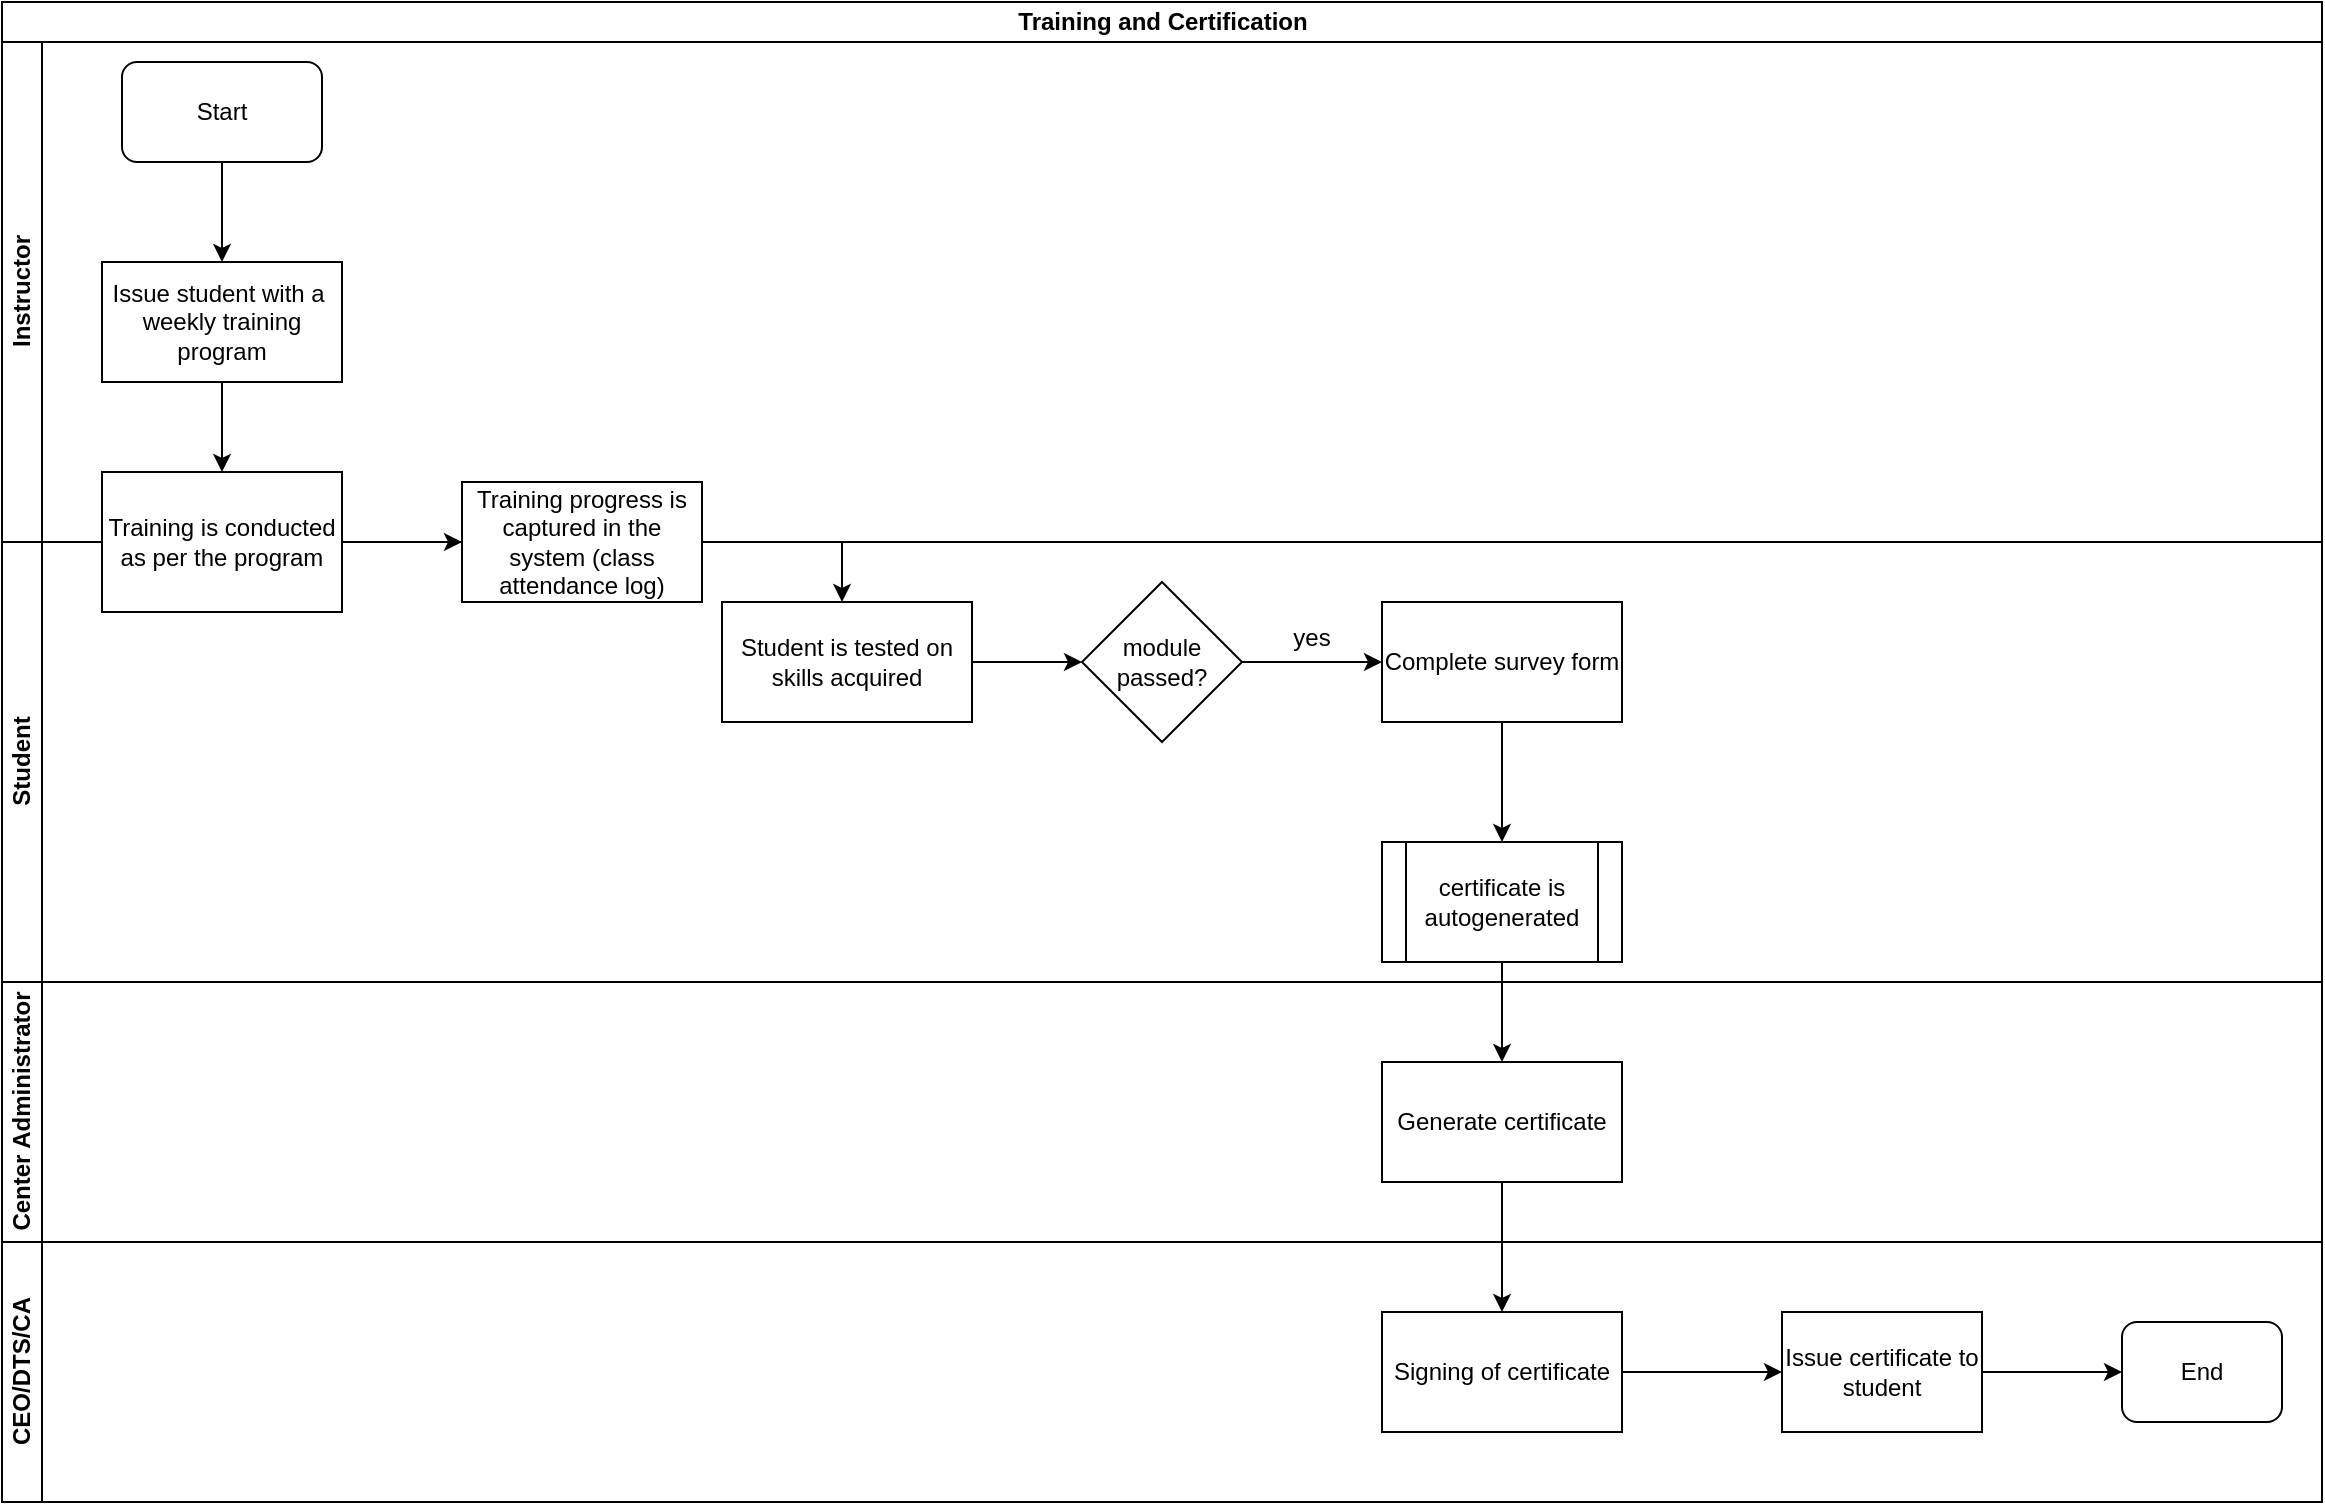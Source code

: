 <mxfile version="13.10.5" type="github">
  <diagram id="uGPZgziH7StoF2qraDm7" name="Page-1">
    <mxGraphModel dx="1038" dy="547" grid="1" gridSize="10" guides="1" tooltips="1" connect="1" arrows="1" fold="1" page="1" pageScale="1" pageWidth="1169" pageHeight="827" math="0" shadow="0">
      <root>
        <mxCell id="0" />
        <mxCell id="1" parent="0" />
        <mxCell id="TOX-AXd9uwdbG_oPJI73-1" value="Training and Certification" style="swimlane;html=1;childLayout=stackLayout;resizeParent=1;resizeParentMax=0;horizontal=1;startSize=20;horizontalStack=0;" vertex="1" parent="1">
          <mxGeometry y="10" width="1160" height="750" as="geometry" />
        </mxCell>
        <mxCell id="TOX-AXd9uwdbG_oPJI73-10" value="" style="edgeStyle=orthogonalEdgeStyle;rounded=0;orthogonalLoop=1;jettySize=auto;html=1;" edge="1" parent="TOX-AXd9uwdbG_oPJI73-1" source="TOX-AXd9uwdbG_oPJI73-8" target="TOX-AXd9uwdbG_oPJI73-9">
          <mxGeometry relative="1" as="geometry" />
        </mxCell>
        <mxCell id="TOX-AXd9uwdbG_oPJI73-2" value="Instructor" style="swimlane;html=1;startSize=20;horizontal=0;" vertex="1" parent="TOX-AXd9uwdbG_oPJI73-1">
          <mxGeometry y="20" width="1160" height="250" as="geometry" />
        </mxCell>
        <mxCell id="TOX-AXd9uwdbG_oPJI73-5" value="Start" style="rounded=1;whiteSpace=wrap;html=1;" vertex="1" parent="TOX-AXd9uwdbG_oPJI73-2">
          <mxGeometry x="60" y="10" width="100" height="50" as="geometry" />
        </mxCell>
        <mxCell id="TOX-AXd9uwdbG_oPJI73-8" value="Issue student with a&amp;nbsp; weekly training program" style="rounded=0;whiteSpace=wrap;html=1;" vertex="1" parent="TOX-AXd9uwdbG_oPJI73-2">
          <mxGeometry x="50" y="110" width="120" height="60" as="geometry" />
        </mxCell>
        <mxCell id="TOX-AXd9uwdbG_oPJI73-7" value="" style="edgeStyle=orthogonalEdgeStyle;rounded=0;orthogonalLoop=1;jettySize=auto;html=1;entryX=0.5;entryY=0;entryDx=0;entryDy=0;" edge="1" parent="TOX-AXd9uwdbG_oPJI73-2" source="TOX-AXd9uwdbG_oPJI73-5" target="TOX-AXd9uwdbG_oPJI73-8">
          <mxGeometry relative="1" as="geometry">
            <mxPoint x="110" y="135" as="targetPoint" />
          </mxGeometry>
        </mxCell>
        <mxCell id="TOX-AXd9uwdbG_oPJI73-3" value="Student" style="swimlane;html=1;startSize=20;horizontal=0;" vertex="1" parent="TOX-AXd9uwdbG_oPJI73-1">
          <mxGeometry y="270" width="1160" height="220" as="geometry" />
        </mxCell>
        <mxCell id="TOX-AXd9uwdbG_oPJI73-9" value="Training is conducted as per the program" style="whiteSpace=wrap;html=1;rounded=0;" vertex="1" parent="TOX-AXd9uwdbG_oPJI73-3">
          <mxGeometry x="50" y="-35" width="120" height="70" as="geometry" />
        </mxCell>
        <mxCell id="TOX-AXd9uwdbG_oPJI73-13" value="Student is tested on skills acquired" style="whiteSpace=wrap;html=1;rounded=0;" vertex="1" parent="TOX-AXd9uwdbG_oPJI73-3">
          <mxGeometry x="360" y="30" width="125" height="60" as="geometry" />
        </mxCell>
        <mxCell id="TOX-AXd9uwdbG_oPJI73-15" value="module passed?" style="rhombus;whiteSpace=wrap;html=1;rounded=0;" vertex="1" parent="TOX-AXd9uwdbG_oPJI73-3">
          <mxGeometry x="540" y="20" width="80" height="80" as="geometry" />
        </mxCell>
        <mxCell id="TOX-AXd9uwdbG_oPJI73-16" value="" style="edgeStyle=orthogonalEdgeStyle;rounded=0;orthogonalLoop=1;jettySize=auto;html=1;" edge="1" parent="TOX-AXd9uwdbG_oPJI73-3" source="TOX-AXd9uwdbG_oPJI73-13" target="TOX-AXd9uwdbG_oPJI73-15">
          <mxGeometry relative="1" as="geometry" />
        </mxCell>
        <mxCell id="TOX-AXd9uwdbG_oPJI73-19" value="yes" style="text;html=1;strokeColor=none;fillColor=none;align=center;verticalAlign=middle;whiteSpace=wrap;rounded=0;" vertex="1" parent="TOX-AXd9uwdbG_oPJI73-3">
          <mxGeometry x="635" y="38" width="40" height="20" as="geometry" />
        </mxCell>
        <mxCell id="TOX-AXd9uwdbG_oPJI73-17" value="Complete survey form" style="whiteSpace=wrap;html=1;rounded=0;" vertex="1" parent="TOX-AXd9uwdbG_oPJI73-3">
          <mxGeometry x="690" y="30" width="120" height="60" as="geometry" />
        </mxCell>
        <mxCell id="TOX-AXd9uwdbG_oPJI73-18" value="" style="edgeStyle=orthogonalEdgeStyle;rounded=0;orthogonalLoop=1;jettySize=auto;html=1;" edge="1" parent="TOX-AXd9uwdbG_oPJI73-3" source="TOX-AXd9uwdbG_oPJI73-15" target="TOX-AXd9uwdbG_oPJI73-17">
          <mxGeometry relative="1" as="geometry" />
        </mxCell>
        <mxCell id="TOX-AXd9uwdbG_oPJI73-21" value="" style="edgeStyle=orthogonalEdgeStyle;rounded=0;orthogonalLoop=1;jettySize=auto;html=1;entryX=0.5;entryY=0;entryDx=0;entryDy=0;" edge="1" parent="TOX-AXd9uwdbG_oPJI73-3" source="TOX-AXd9uwdbG_oPJI73-17" target="TOX-AXd9uwdbG_oPJI73-22">
          <mxGeometry relative="1" as="geometry">
            <mxPoint x="750" y="150" as="targetPoint" />
          </mxGeometry>
        </mxCell>
        <mxCell id="TOX-AXd9uwdbG_oPJI73-22" value="certificate is autogenerated" style="shape=process;whiteSpace=wrap;html=1;backgroundOutline=1;" vertex="1" parent="TOX-AXd9uwdbG_oPJI73-3">
          <mxGeometry x="690" y="150" width="120" height="60" as="geometry" />
        </mxCell>
        <mxCell id="TOX-AXd9uwdbG_oPJI73-4" value="Center Administrator" style="swimlane;html=1;startSize=20;horizontal=0;" vertex="1" parent="TOX-AXd9uwdbG_oPJI73-1">
          <mxGeometry y="490" width="1160" height="130" as="geometry" />
        </mxCell>
        <mxCell id="TOX-AXd9uwdbG_oPJI73-23" value="Generate certificate" style="whiteSpace=wrap;html=1;" vertex="1" parent="TOX-AXd9uwdbG_oPJI73-4">
          <mxGeometry x="690" y="40" width="120" height="60" as="geometry" />
        </mxCell>
        <mxCell id="TOX-AXd9uwdbG_oPJI73-24" value="" style="edgeStyle=orthogonalEdgeStyle;rounded=0;orthogonalLoop=1;jettySize=auto;html=1;" edge="1" parent="TOX-AXd9uwdbG_oPJI73-1" source="TOX-AXd9uwdbG_oPJI73-22" target="TOX-AXd9uwdbG_oPJI73-23">
          <mxGeometry relative="1" as="geometry" />
        </mxCell>
        <mxCell id="TOX-AXd9uwdbG_oPJI73-25" value="CEO/DTS/CA" style="swimlane;html=1;startSize=20;horizontal=0;" vertex="1" parent="TOX-AXd9uwdbG_oPJI73-1">
          <mxGeometry y="620" width="1160" height="130" as="geometry" />
        </mxCell>
        <mxCell id="TOX-AXd9uwdbG_oPJI73-27" value="Signing of certificate" style="whiteSpace=wrap;html=1;" vertex="1" parent="TOX-AXd9uwdbG_oPJI73-25">
          <mxGeometry x="690" y="35" width="120" height="60" as="geometry" />
        </mxCell>
        <mxCell id="TOX-AXd9uwdbG_oPJI73-33" value="End" style="rounded=1;whiteSpace=wrap;html=1;" vertex="1" parent="TOX-AXd9uwdbG_oPJI73-25">
          <mxGeometry x="1060" y="40" width="80" height="50" as="geometry" />
        </mxCell>
        <mxCell id="TOX-AXd9uwdbG_oPJI73-28" value="" style="edgeStyle=orthogonalEdgeStyle;rounded=0;orthogonalLoop=1;jettySize=auto;html=1;" edge="1" parent="TOX-AXd9uwdbG_oPJI73-1" source="TOX-AXd9uwdbG_oPJI73-23" target="TOX-AXd9uwdbG_oPJI73-27">
          <mxGeometry relative="1" as="geometry" />
        </mxCell>
        <mxCell id="TOX-AXd9uwdbG_oPJI73-11" value="Training progress is captured in the system (class attendance log)" style="whiteSpace=wrap;html=1;rounded=0;" vertex="1" parent="1">
          <mxGeometry x="230" y="250" width="120" height="60" as="geometry" />
        </mxCell>
        <mxCell id="TOX-AXd9uwdbG_oPJI73-12" value="" style="edgeStyle=orthogonalEdgeStyle;rounded=0;orthogonalLoop=1;jettySize=auto;html=1;" edge="1" parent="1" source="TOX-AXd9uwdbG_oPJI73-9" target="TOX-AXd9uwdbG_oPJI73-11">
          <mxGeometry relative="1" as="geometry" />
        </mxCell>
        <mxCell id="TOX-AXd9uwdbG_oPJI73-14" value="" style="edgeStyle=orthogonalEdgeStyle;rounded=0;orthogonalLoop=1;jettySize=auto;html=1;exitX=1;exitY=0.5;exitDx=0;exitDy=0;" edge="1" parent="1" source="TOX-AXd9uwdbG_oPJI73-11" target="TOX-AXd9uwdbG_oPJI73-13">
          <mxGeometry relative="1" as="geometry">
            <mxPoint x="320" y="390" as="sourcePoint" />
            <Array as="points">
              <mxPoint x="420" y="280" />
              <mxPoint x="420" y="350" />
            </Array>
          </mxGeometry>
        </mxCell>
        <mxCell id="TOX-AXd9uwdbG_oPJI73-32" value="" style="edgeStyle=orthogonalEdgeStyle;rounded=0;orthogonalLoop=1;jettySize=auto;html=1;entryX=0;entryY=0.5;entryDx=0;entryDy=0;" edge="1" parent="1" source="TOX-AXd9uwdbG_oPJI73-29" target="TOX-AXd9uwdbG_oPJI73-33">
          <mxGeometry relative="1" as="geometry">
            <mxPoint x="1050" y="695" as="targetPoint" />
          </mxGeometry>
        </mxCell>
        <mxCell id="TOX-AXd9uwdbG_oPJI73-29" value="Issue certificate to student" style="whiteSpace=wrap;html=1;" vertex="1" parent="1">
          <mxGeometry x="890" y="665" width="100" height="60" as="geometry" />
        </mxCell>
        <mxCell id="TOX-AXd9uwdbG_oPJI73-30" value="" style="edgeStyle=orthogonalEdgeStyle;rounded=0;orthogonalLoop=1;jettySize=auto;html=1;" edge="1" parent="1" source="TOX-AXd9uwdbG_oPJI73-27" target="TOX-AXd9uwdbG_oPJI73-29">
          <mxGeometry relative="1" as="geometry" />
        </mxCell>
      </root>
    </mxGraphModel>
  </diagram>
</mxfile>

